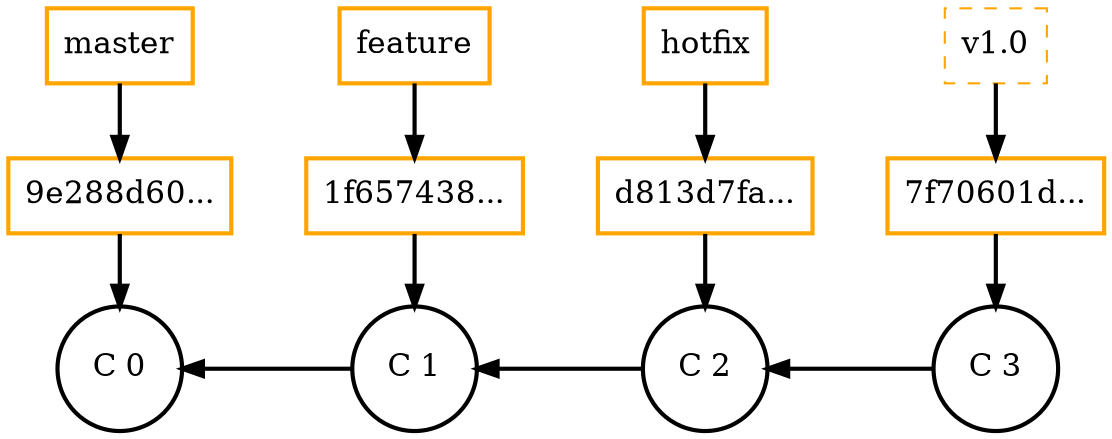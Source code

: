 digraph git_merge_fast_fwd {
    splines=line
    rankdir=LR
    bgcolor=transparent

    node[style=bold]
    edge[style=bold]

    node[width=0.3, shape=rect,fontsize=15.0, color=orange]
    edge[dir=back]
    master [label="master"]
    hotfix [label="hotfix"]
    feature [label="feature"]
    release_1 [label="v1.0",style=dashed]
    c_0_hash [label="9e288d60..."]
    c_1_hash [label="1f657438..."]
    c_2_hash [label="d813d7fa..."]
    c_3_hash [label="7f70601d..."]

    node[shape=circle,fontsize=15.0,color=""]
    edge[dir=back]

    c_0 [label="C 0", group=master]
    c_1 [label="C 1", group=master]
    c_2 [label="C 2", group=master]
    c_3 [label="C 3", group=master]

    /* Main commits */
    edge[style="",style=bold]
    c_0 -> c_1 -> c_2 -> c_3

    /* Commit Pointer */
    edge[color="", dir="",minlen=2]
    release_1 -> c_3_hash -> c_3
    hotfix -> c_2_hash -> c_2
    feature -> c_1_hash -> c_1
    master -> c_0_hash -> c_0

    {rank=same; release_1 c_3_hash c_3}
    {rank=same; hotfix c_2_hash c_2}
    {rank=same; feature c_1_hash c_1}
    {rank=same; master c_0_hash c_0}

}
